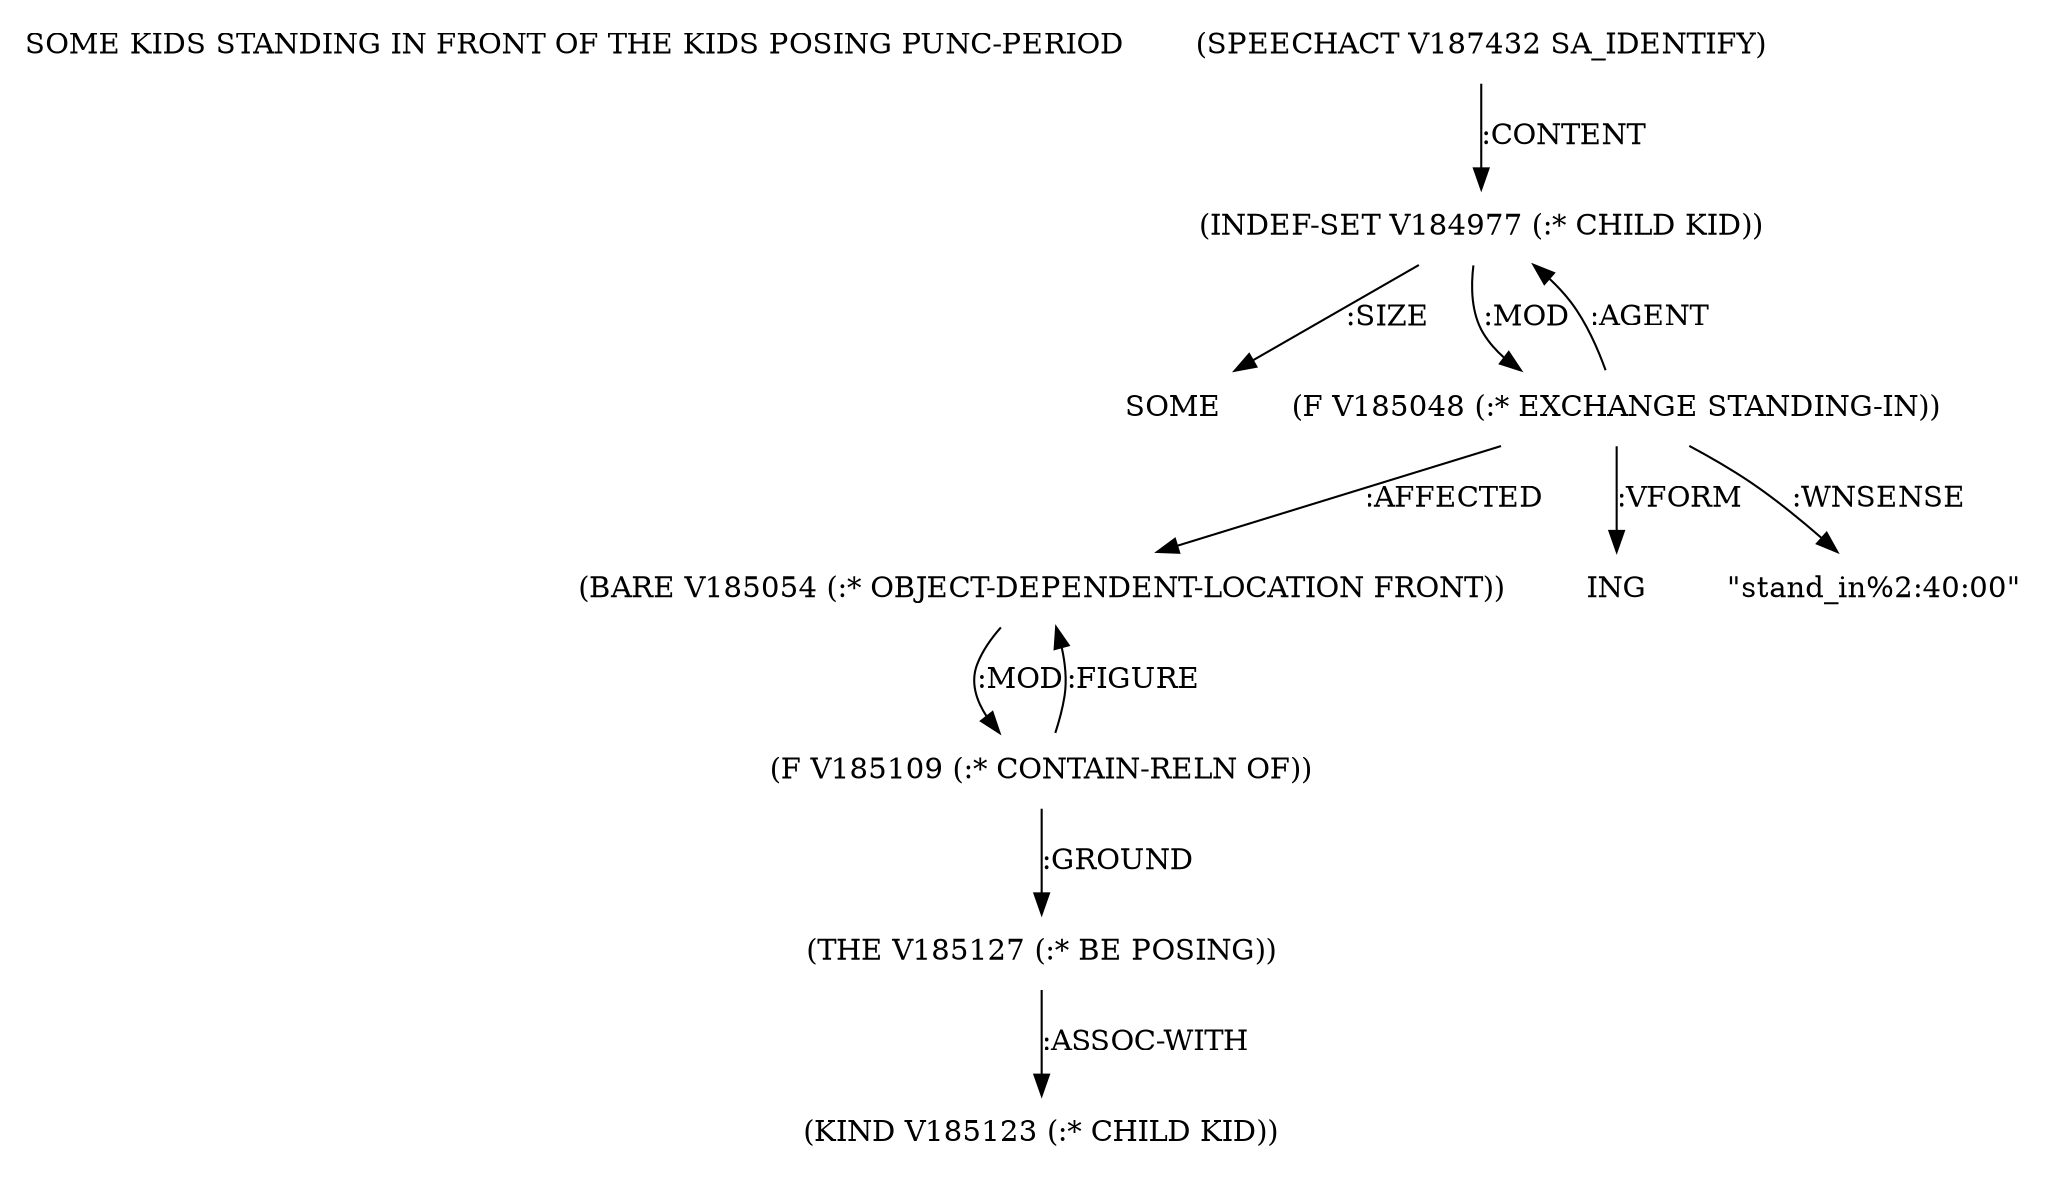 digraph Terms {
  node [shape=none]
  "SOME KIDS STANDING IN FRONT OF THE KIDS POSING PUNC-PERIOD"
  "V187432" [label="(SPEECHACT V187432 SA_IDENTIFY)"]
  "V187432" -> "V184977" [label=":CONTENT"]
  "V184977" [label="(INDEF-SET V184977 (:* CHILD KID))"]
  "V184977" -> "NT188578" [label=":SIZE"]
  "NT188578" [label="SOME"]
  "V184977" -> "V185048" [label=":MOD"]
  "V185048" [label="(F V185048 (:* EXCHANGE STANDING-IN))"]
  "V185048" -> "V184977" [label=":AGENT"]
  "V185048" -> "V185054" [label=":AFFECTED"]
  "V185048" -> "NT188579" [label=":VFORM"]
  "NT188579" [label="ING"]
  "V185048" -> "NT188580" [label=":WNSENSE"]
  "NT188580" [label="\"stand_in%2:40:00\""]
  "V185054" [label="(BARE V185054 (:* OBJECT-DEPENDENT-LOCATION FRONT))"]
  "V185054" -> "V185109" [label=":MOD"]
  "V185109" [label="(F V185109 (:* CONTAIN-RELN OF))"]
  "V185109" -> "V185127" [label=":GROUND"]
  "V185109" -> "V185054" [label=":FIGURE"]
  "V185127" [label="(THE V185127 (:* BE POSING))"]
  "V185127" -> "V185123" [label=":ASSOC-WITH"]
  "V185123" [label="(KIND V185123 (:* CHILD KID))"]
}
